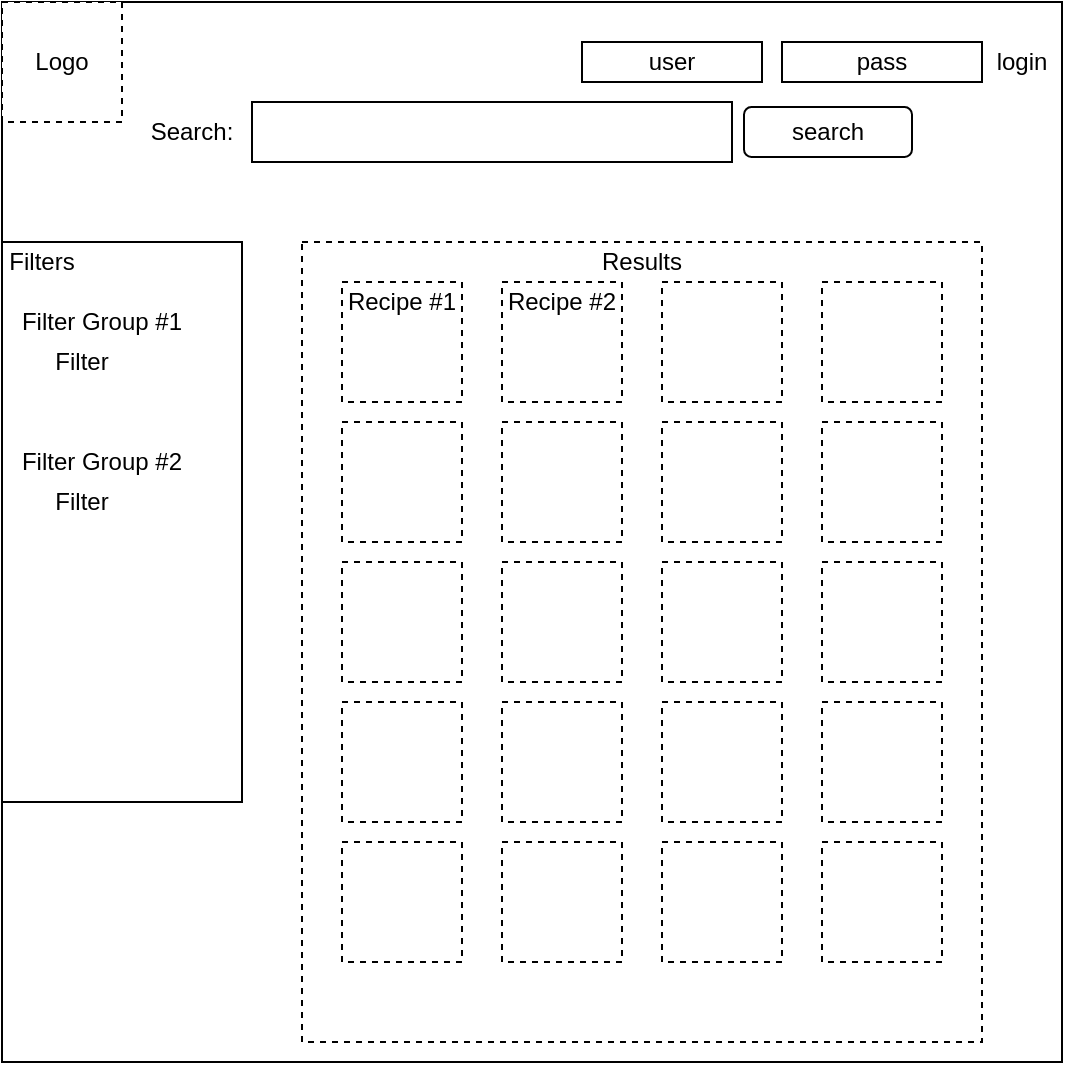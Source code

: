 <mxfile version="14.4.9" type="device"><diagram id="p40Q0u5eb512Gl6B4zfu" name="Page-1"><mxGraphModel dx="1422" dy="735" grid="1" gridSize="10" guides="1" tooltips="1" connect="1" arrows="1" fold="1" page="1" pageScale="1" pageWidth="827" pageHeight="1169" math="0" shadow="0"><root><mxCell id="0"/><mxCell id="1" parent="0"/><mxCell id="twv6UcK31Q17NVxXXOMy-1" value="" style="whiteSpace=wrap;html=1;aspect=fixed;" parent="1" vertex="1"><mxGeometry x="100" y="10" width="530" height="530" as="geometry"/></mxCell><mxCell id="twv6UcK31Q17NVxXXOMy-4" value="login" style="text;html=1;strokeColor=none;fillColor=none;align=center;verticalAlign=middle;whiteSpace=wrap;rounded=0;" parent="1" vertex="1"><mxGeometry x="590" y="30" width="40" height="20" as="geometry"/></mxCell><mxCell id="twv6UcK31Q17NVxXXOMy-5" value="pass" style="rounded=0;whiteSpace=wrap;html=1;" parent="1" vertex="1"><mxGeometry x="490" y="30" width="100" height="20" as="geometry"/></mxCell><mxCell id="twv6UcK31Q17NVxXXOMy-6" value="user" style="rounded=0;whiteSpace=wrap;html=1;" parent="1" vertex="1"><mxGeometry x="390" y="30" width="90" height="20" as="geometry"/></mxCell><mxCell id="twv6UcK31Q17NVxXXOMy-7" value="Search:" style="text;html=1;strokeColor=none;fillColor=none;align=center;verticalAlign=middle;whiteSpace=wrap;rounded=0;" parent="1" vertex="1"><mxGeometry x="175" y="65" width="40" height="20" as="geometry"/></mxCell><mxCell id="twv6UcK31Q17NVxXXOMy-8" value="" style="rounded=0;whiteSpace=wrap;html=1;" parent="1" vertex="1"><mxGeometry x="225" y="60" width="240" height="30" as="geometry"/></mxCell><mxCell id="twv6UcK31Q17NVxXXOMy-14" value="search" style="rounded=1;whiteSpace=wrap;html=1;" parent="1" vertex="1"><mxGeometry x="471" y="62.5" width="84" height="25" as="geometry"/></mxCell><mxCell id="Ak5dqv5t3XzyzrFz3OAC-4" value="" style="rounded=0;whiteSpace=wrap;html=1;fillColor=#ffffff;" vertex="1" parent="1"><mxGeometry x="100" y="130" width="120" height="280" as="geometry"/></mxCell><mxCell id="Ak5dqv5t3XzyzrFz3OAC-5" value="Filters" style="text;html=1;strokeColor=none;fillColor=none;align=center;verticalAlign=middle;whiteSpace=wrap;rounded=0;" vertex="1" parent="1"><mxGeometry x="100" y="130" width="40" height="20" as="geometry"/></mxCell><mxCell id="Ak5dqv5t3XzyzrFz3OAC-9" value="" style="rounded=0;whiteSpace=wrap;html=1;fillColor=#ffffff;dashed=1;" vertex="1" parent="1"><mxGeometry x="250" y="130" width="340" height="400" as="geometry"/></mxCell><mxCell id="Ak5dqv5t3XzyzrFz3OAC-10" value="Results" style="text;html=1;strokeColor=none;fillColor=none;align=center;verticalAlign=middle;whiteSpace=wrap;rounded=0;" vertex="1" parent="1"><mxGeometry x="400" y="130" width="40" height="20" as="geometry"/></mxCell><mxCell id="Ak5dqv5t3XzyzrFz3OAC-11" value="" style="rounded=0;whiteSpace=wrap;html=1;dashed=1;fillColor=#ffffff;" vertex="1" parent="1"><mxGeometry x="270" y="150" width="60" height="60" as="geometry"/></mxCell><mxCell id="Ak5dqv5t3XzyzrFz3OAC-12" value="" style="rounded=0;whiteSpace=wrap;html=1;dashed=1;fillColor=#ffffff;" vertex="1" parent="1"><mxGeometry x="350" y="150" width="60" height="60" as="geometry"/></mxCell><mxCell id="Ak5dqv5t3XzyzrFz3OAC-13" value="" style="rounded=0;whiteSpace=wrap;html=1;dashed=1;fillColor=#ffffff;" vertex="1" parent="1"><mxGeometry x="430" y="150" width="60" height="60" as="geometry"/></mxCell><mxCell id="Ak5dqv5t3XzyzrFz3OAC-14" value="" style="rounded=0;whiteSpace=wrap;html=1;dashed=1;fillColor=#ffffff;" vertex="1" parent="1"><mxGeometry x="510" y="150" width="60" height="60" as="geometry"/></mxCell><mxCell id="Ak5dqv5t3XzyzrFz3OAC-15" value="" style="rounded=0;whiteSpace=wrap;html=1;dashed=1;fillColor=#ffffff;" vertex="1" parent="1"><mxGeometry x="270" y="220" width="60" height="60" as="geometry"/></mxCell><mxCell id="Ak5dqv5t3XzyzrFz3OAC-16" value="" style="rounded=0;whiteSpace=wrap;html=1;dashed=1;fillColor=#ffffff;" vertex="1" parent="1"><mxGeometry x="350" y="220" width="60" height="60" as="geometry"/></mxCell><mxCell id="Ak5dqv5t3XzyzrFz3OAC-17" value="" style="rounded=0;whiteSpace=wrap;html=1;dashed=1;fillColor=#ffffff;" vertex="1" parent="1"><mxGeometry x="430" y="220" width="60" height="60" as="geometry"/></mxCell><mxCell id="Ak5dqv5t3XzyzrFz3OAC-18" value="" style="rounded=0;whiteSpace=wrap;html=1;dashed=1;fillColor=#ffffff;" vertex="1" parent="1"><mxGeometry x="510" y="220" width="60" height="60" as="geometry"/></mxCell><mxCell id="Ak5dqv5t3XzyzrFz3OAC-19" value="" style="rounded=0;whiteSpace=wrap;html=1;dashed=1;fillColor=#ffffff;" vertex="1" parent="1"><mxGeometry x="270" y="290" width="60" height="60" as="geometry"/></mxCell><mxCell id="Ak5dqv5t3XzyzrFz3OAC-20" value="" style="rounded=0;whiteSpace=wrap;html=1;dashed=1;fillColor=#ffffff;" vertex="1" parent="1"><mxGeometry x="350" y="290" width="60" height="60" as="geometry"/></mxCell><mxCell id="Ak5dqv5t3XzyzrFz3OAC-21" value="" style="rounded=0;whiteSpace=wrap;html=1;dashed=1;fillColor=#ffffff;" vertex="1" parent="1"><mxGeometry x="430" y="290" width="60" height="60" as="geometry"/></mxCell><mxCell id="Ak5dqv5t3XzyzrFz3OAC-22" value="" style="rounded=0;whiteSpace=wrap;html=1;dashed=1;fillColor=#ffffff;" vertex="1" parent="1"><mxGeometry x="510" y="290" width="60" height="60" as="geometry"/></mxCell><mxCell id="Ak5dqv5t3XzyzrFz3OAC-23" value="" style="rounded=0;whiteSpace=wrap;html=1;dashed=1;fillColor=#ffffff;" vertex="1" parent="1"><mxGeometry x="270" y="360" width="60" height="60" as="geometry"/></mxCell><mxCell id="Ak5dqv5t3XzyzrFz3OAC-24" value="" style="rounded=0;whiteSpace=wrap;html=1;dashed=1;fillColor=#ffffff;" vertex="1" parent="1"><mxGeometry x="350" y="360" width="60" height="60" as="geometry"/></mxCell><mxCell id="Ak5dqv5t3XzyzrFz3OAC-25" value="" style="rounded=0;whiteSpace=wrap;html=1;dashed=1;fillColor=#ffffff;" vertex="1" parent="1"><mxGeometry x="430" y="360" width="60" height="60" as="geometry"/></mxCell><mxCell id="Ak5dqv5t3XzyzrFz3OAC-26" value="" style="rounded=0;whiteSpace=wrap;html=1;dashed=1;fillColor=#ffffff;" vertex="1" parent="1"><mxGeometry x="510" y="360" width="60" height="60" as="geometry"/></mxCell><mxCell id="Ak5dqv5t3XzyzrFz3OAC-27" value="" style="rounded=0;whiteSpace=wrap;html=1;dashed=1;fillColor=#ffffff;" vertex="1" parent="1"><mxGeometry x="270" y="430" width="60" height="60" as="geometry"/></mxCell><mxCell id="Ak5dqv5t3XzyzrFz3OAC-28" value="" style="rounded=0;whiteSpace=wrap;html=1;dashed=1;fillColor=#ffffff;" vertex="1" parent="1"><mxGeometry x="350" y="430" width="60" height="60" as="geometry"/></mxCell><mxCell id="Ak5dqv5t3XzyzrFz3OAC-29" value="" style="rounded=0;whiteSpace=wrap;html=1;dashed=1;fillColor=#ffffff;" vertex="1" parent="1"><mxGeometry x="430" y="430" width="60" height="60" as="geometry"/></mxCell><mxCell id="Ak5dqv5t3XzyzrFz3OAC-30" value="" style="rounded=0;whiteSpace=wrap;html=1;dashed=1;fillColor=#ffffff;" vertex="1" parent="1"><mxGeometry x="510" y="430" width="60" height="60" as="geometry"/></mxCell><mxCell id="Ak5dqv5t3XzyzrFz3OAC-31" value="Recipe #1" style="text;html=1;strokeColor=none;fillColor=none;align=center;verticalAlign=middle;whiteSpace=wrap;rounded=0;dashed=1;" vertex="1" parent="1"><mxGeometry x="270" y="150" width="60" height="20" as="geometry"/></mxCell><mxCell id="Ak5dqv5t3XzyzrFz3OAC-32" value="Recipe #2" style="text;html=1;strokeColor=none;fillColor=none;align=center;verticalAlign=middle;whiteSpace=wrap;rounded=0;dashed=1;" vertex="1" parent="1"><mxGeometry x="350" y="150" width="60" height="20" as="geometry"/></mxCell><mxCell id="Ak5dqv5t3XzyzrFz3OAC-33" value="Filter Group #1" style="text;html=1;strokeColor=none;fillColor=none;align=center;verticalAlign=middle;whiteSpace=wrap;rounded=0;dashed=1;" vertex="1" parent="1"><mxGeometry x="100" y="160" width="100" height="20" as="geometry"/></mxCell><mxCell id="Ak5dqv5t3XzyzrFz3OAC-34" value="Filter Group #2" style="text;html=1;strokeColor=none;fillColor=none;align=center;verticalAlign=middle;whiteSpace=wrap;rounded=0;dashed=1;" vertex="1" parent="1"><mxGeometry x="100" y="230" width="100" height="20" as="geometry"/></mxCell><mxCell id="Ak5dqv5t3XzyzrFz3OAC-36" value="Filter" style="text;html=1;strokeColor=none;fillColor=none;align=center;verticalAlign=middle;whiteSpace=wrap;rounded=0;dashed=1;" vertex="1" parent="1"><mxGeometry x="120" y="180" width="40" height="20" as="geometry"/></mxCell><mxCell id="Ak5dqv5t3XzyzrFz3OAC-37" value="Filter" style="text;html=1;strokeColor=none;fillColor=none;align=center;verticalAlign=middle;whiteSpace=wrap;rounded=0;dashed=1;" vertex="1" parent="1"><mxGeometry x="120" y="250" width="40" height="20" as="geometry"/></mxCell><mxCell id="Ak5dqv5t3XzyzrFz3OAC-39" value="Logo" style="rounded=0;whiteSpace=wrap;html=1;dashed=1;fillColor=#ffffff;" vertex="1" parent="1"><mxGeometry x="100" y="10" width="60" height="60" as="geometry"/></mxCell></root></mxGraphModel></diagram></mxfile>